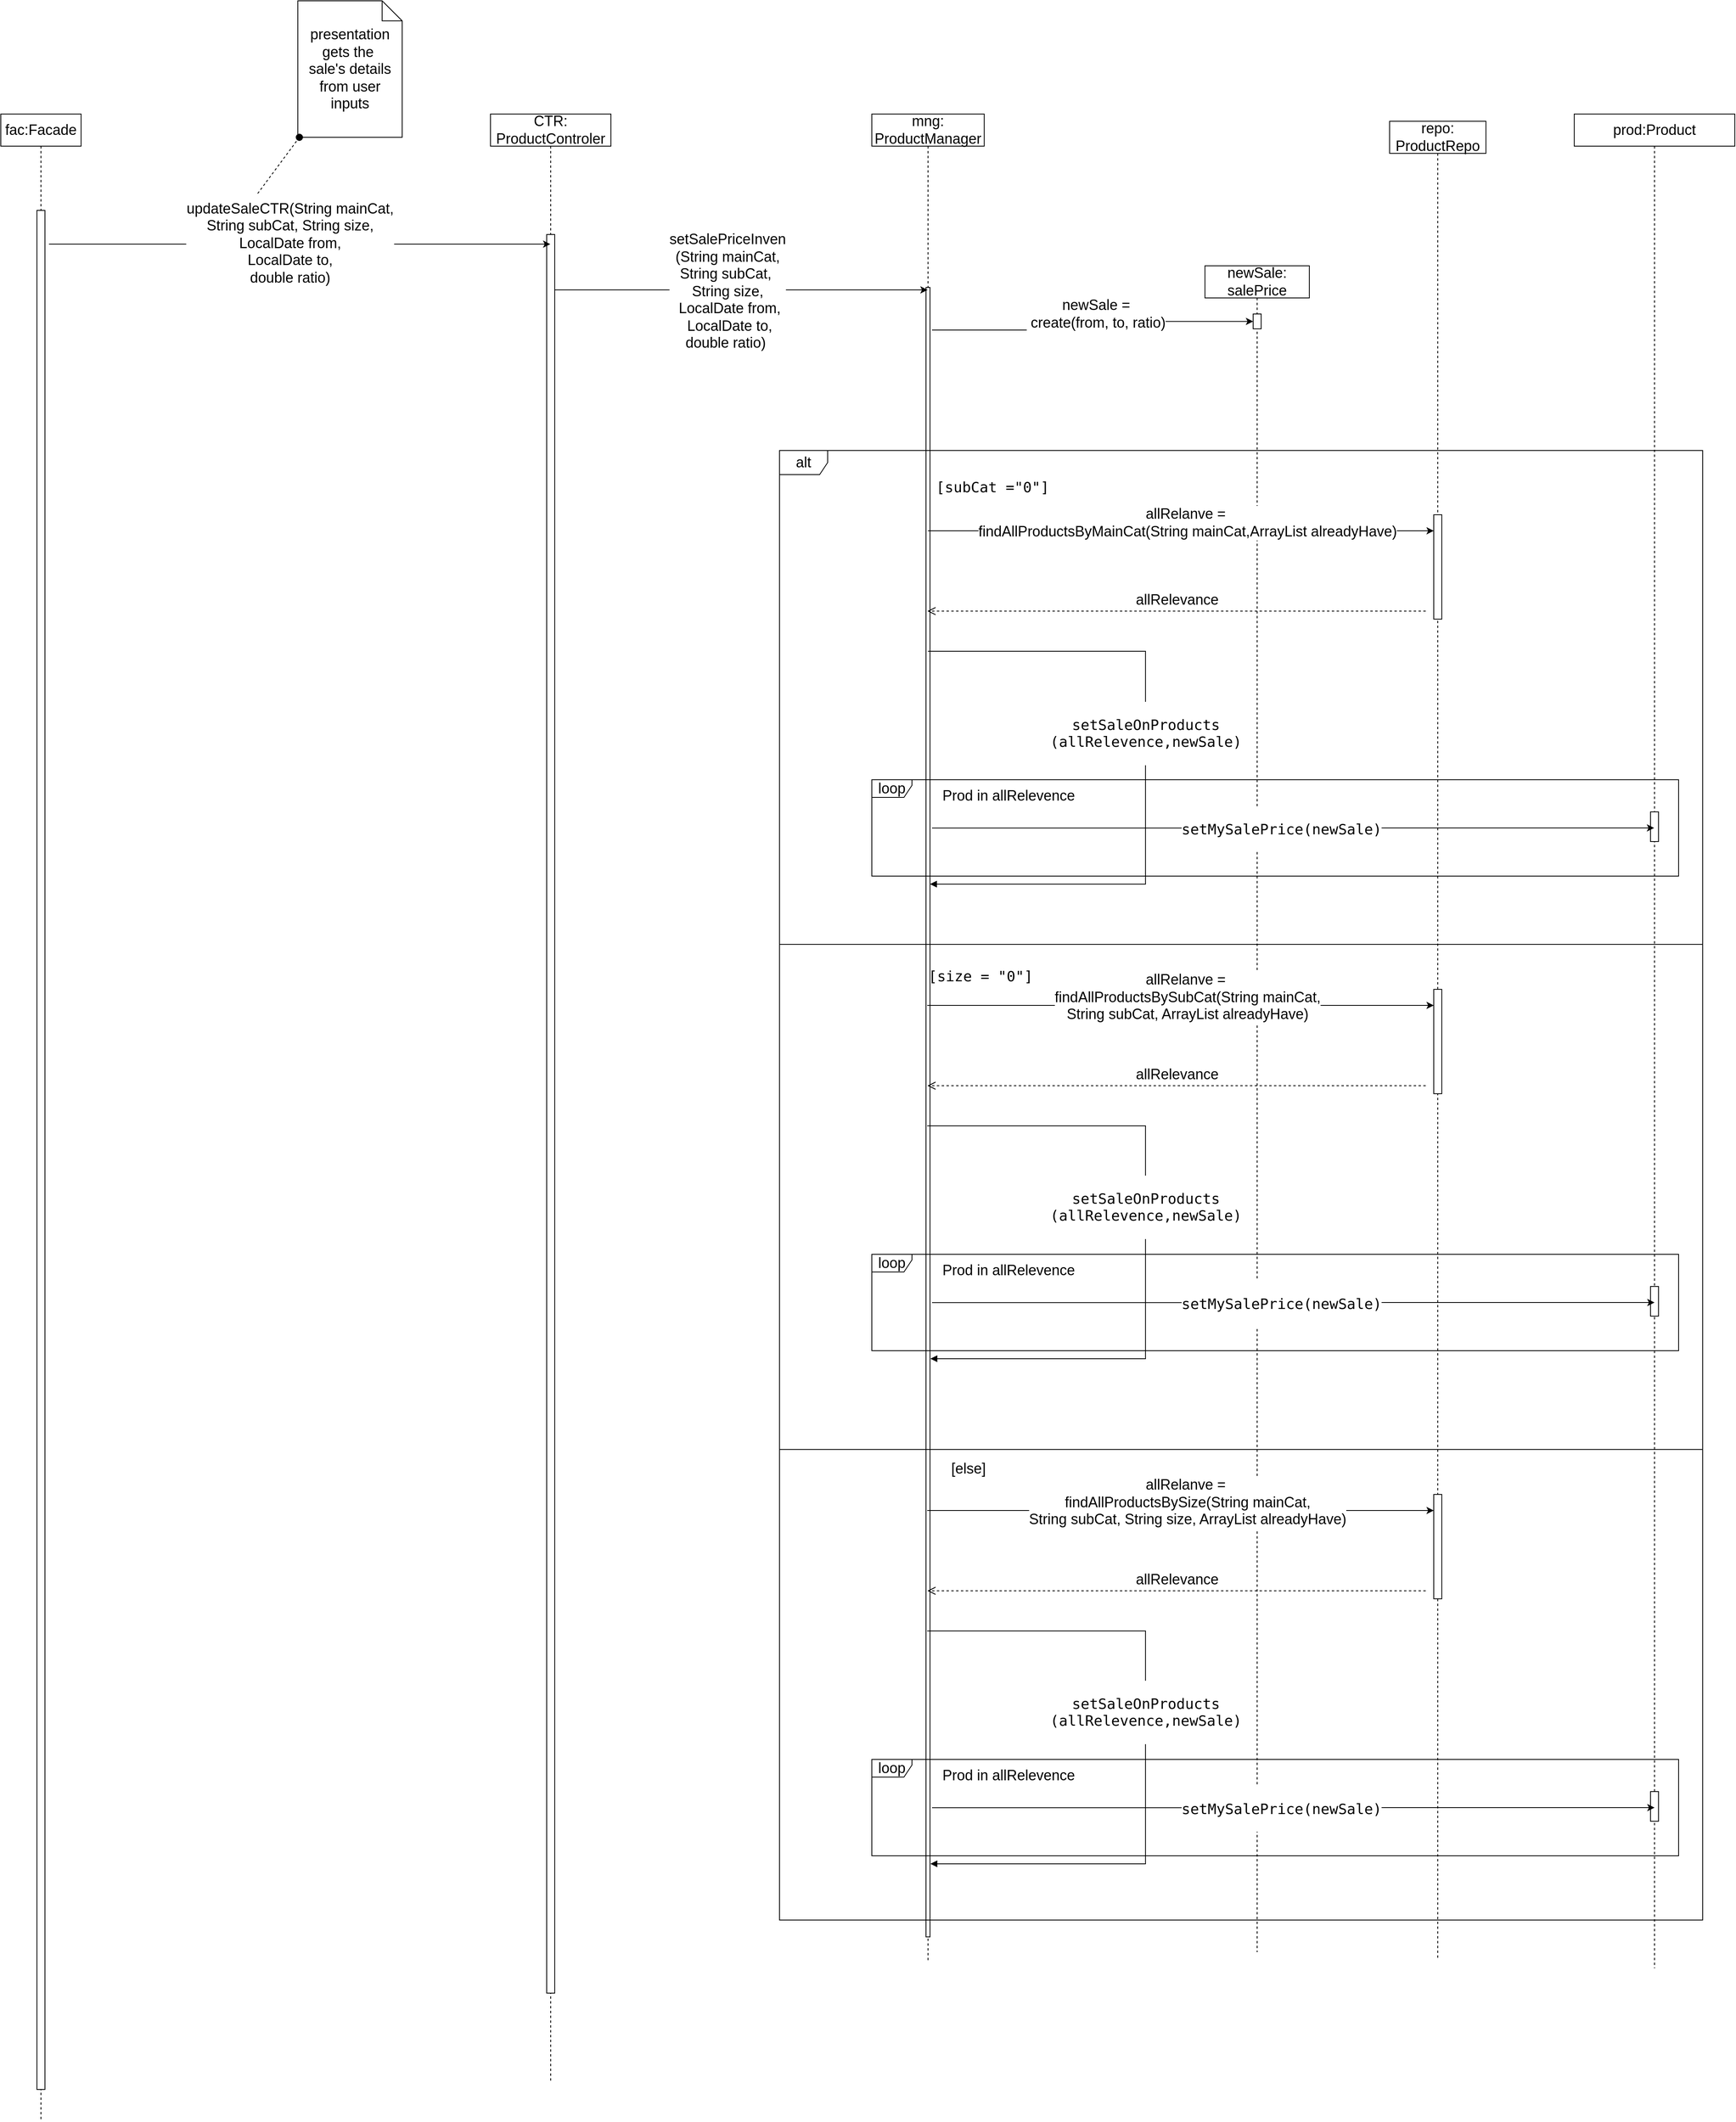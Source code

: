 <mxfile version="24.6.4" type="github">
  <diagram name="Page-1" id="2YBvvXClWsGukQMizWep">
    <mxGraphModel dx="1002" dy="569" grid="1" gridSize="10" guides="1" tooltips="1" connect="1" arrows="1" fold="1" page="1" pageScale="1" pageWidth="850" pageHeight="1100" math="0" shadow="0">
      <root>
        <mxCell id="0" />
        <mxCell id="1" parent="0" />
        <mxCell id="AZfFT43j_TAVs0j9CgRW-8" value="fac:Facade" style="shape=umlLifeline;perimeter=lifelinePerimeter;whiteSpace=wrap;html=1;container=0;dropTarget=0;collapsible=0;recursiveResize=0;outlineConnect=0;portConstraint=eastwest;newEdgeStyle={&quot;edgeStyle&quot;:&quot;elbowEdgeStyle&quot;,&quot;elbow&quot;:&quot;vertical&quot;,&quot;curved&quot;:0,&quot;rounded&quot;:0};fontSize=18;" parent="1" vertex="1">
          <mxGeometry x="60" y="181" width="100" height="2499" as="geometry" />
        </mxCell>
        <mxCell id="AZfFT43j_TAVs0j9CgRW-9" value="" style="html=1;points=[];perimeter=orthogonalPerimeter;outlineConnect=0;targetShapes=umlLifeline;portConstraint=eastwest;newEdgeStyle={&quot;edgeStyle&quot;:&quot;elbowEdgeStyle&quot;,&quot;elbow&quot;:&quot;vertical&quot;,&quot;curved&quot;:0,&quot;rounded&quot;:0};fontSize=18;" parent="AZfFT43j_TAVs0j9CgRW-8" vertex="1">
          <mxGeometry x="45" y="120" width="10" height="2340" as="geometry" />
        </mxCell>
        <mxCell id="AZfFT43j_TAVs0j9CgRW-10" value="CTR:&lt;br&gt;ProductControler" style="shape=umlLifeline;perimeter=lifelinePerimeter;whiteSpace=wrap;html=1;container=0;dropTarget=0;collapsible=0;recursiveResize=0;outlineConnect=0;portConstraint=eastwest;newEdgeStyle={&quot;edgeStyle&quot;:&quot;elbowEdgeStyle&quot;,&quot;elbow&quot;:&quot;vertical&quot;,&quot;curved&quot;:0,&quot;rounded&quot;:0};fontSize=18;" parent="1" vertex="1">
          <mxGeometry x="670" y="181" width="150" height="2449" as="geometry" />
        </mxCell>
        <mxCell id="AZfFT43j_TAVs0j9CgRW-11" value="" style="html=1;points=[];perimeter=orthogonalPerimeter;outlineConnect=0;targetShapes=umlLifeline;portConstraint=eastwest;newEdgeStyle={&quot;edgeStyle&quot;:&quot;elbowEdgeStyle&quot;,&quot;elbow&quot;:&quot;vertical&quot;,&quot;curved&quot;:0,&quot;rounded&quot;:0};fontSize=18;" parent="AZfFT43j_TAVs0j9CgRW-10" vertex="1">
          <mxGeometry x="70" y="150" width="10" height="2190" as="geometry" />
        </mxCell>
        <mxCell id="AZfFT43j_TAVs0j9CgRW-12" value="mng:&lt;br&gt;ProductManager" style="shape=umlLifeline;perimeter=lifelinePerimeter;whiteSpace=wrap;html=1;container=0;dropTarget=0;collapsible=0;recursiveResize=0;outlineConnect=0;portConstraint=eastwest;newEdgeStyle={&quot;edgeStyle&quot;:&quot;elbowEdgeStyle&quot;,&quot;elbow&quot;:&quot;vertical&quot;,&quot;curved&quot;:0,&quot;rounded&quot;:0};fontSize=18;" parent="1" vertex="1">
          <mxGeometry x="1145" y="181" width="140" height="2299" as="geometry" />
        </mxCell>
        <mxCell id="AZfFT43j_TAVs0j9CgRW-13" value="" style="html=1;points=[];perimeter=orthogonalPerimeter;outlineConnect=0;targetShapes=umlLifeline;portConstraint=eastwest;newEdgeStyle={&quot;edgeStyle&quot;:&quot;elbowEdgeStyle&quot;,&quot;elbow&quot;:&quot;vertical&quot;,&quot;curved&quot;:0,&quot;rounded&quot;:0};fontSize=18;" parent="AZfFT43j_TAVs0j9CgRW-12" vertex="1">
          <mxGeometry x="67.5" y="216" width="5" height="2054" as="geometry" />
        </mxCell>
        <mxCell id="AZfFT43j_TAVs0j9CgRW-67" value="&lt;div style=&quot;font-family: &amp;quot;JetBrains Mono&amp;quot;, monospace; font-size: 18px;&quot;&gt;&lt;pre style=&quot;font-size: 18px;&quot;&gt;&lt;font style=&quot;font-size: 18px;&quot;&gt;setSaleOnProducts&lt;br style=&quot;font-size: 18px;&quot;&gt;(allRelevence,newSale)&lt;/font&gt;&lt;/pre&gt;&lt;/div&gt;" style="html=1;verticalAlign=bottom;endArrow=block;curved=0;rounded=0;fontSize=18;" parent="AZfFT43j_TAVs0j9CgRW-12" source="AZfFT43j_TAVs0j9CgRW-12" target="AZfFT43j_TAVs0j9CgRW-13" edge="1">
          <mxGeometry width="80" relative="1" as="geometry">
            <mxPoint x="160.93" y="669" as="sourcePoint" />
            <mxPoint x="155.001" y="959" as="targetPoint" />
            <Array as="points">
              <mxPoint x="340.93" y="669" />
              <mxPoint x="340.93" y="779" />
              <mxPoint x="340.93" y="959" />
            </Array>
          </mxGeometry>
        </mxCell>
        <mxCell id="AZfFT43j_TAVs0j9CgRW-17" value="newSale:&lt;br&gt;salePrice" style="shape=umlLifeline;perimeter=lifelinePerimeter;whiteSpace=wrap;html=1;container=0;dropTarget=0;collapsible=0;recursiveResize=0;outlineConnect=0;portConstraint=eastwest;newEdgeStyle={&quot;edgeStyle&quot;:&quot;elbowEdgeStyle&quot;,&quot;elbow&quot;:&quot;vertical&quot;,&quot;curved&quot;:0,&quot;rounded&quot;:0};fontSize=18;" parent="1" vertex="1">
          <mxGeometry x="1560" y="370" width="130" height="2100" as="geometry" />
        </mxCell>
        <mxCell id="AZfFT43j_TAVs0j9CgRW-18" value="" style="html=1;points=[];perimeter=orthogonalPerimeter;outlineConnect=0;targetShapes=umlLifeline;portConstraint=eastwest;newEdgeStyle={&quot;edgeStyle&quot;:&quot;elbowEdgeStyle&quot;,&quot;elbow&quot;:&quot;vertical&quot;,&quot;curved&quot;:0,&quot;rounded&quot;:0};fontSize=18;" parent="AZfFT43j_TAVs0j9CgRW-17" vertex="1">
          <mxGeometry x="60" y="60" width="10" height="18.5" as="geometry" />
        </mxCell>
        <mxCell id="AZfFT43j_TAVs0j9CgRW-19" value="repo:&lt;br&gt;ProductRepo" style="shape=umlLifeline;perimeter=lifelinePerimeter;whiteSpace=wrap;html=1;container=0;dropTarget=0;collapsible=0;recursiveResize=0;outlineConnect=0;portConstraint=eastwest;newEdgeStyle={&quot;edgeStyle&quot;:&quot;elbowEdgeStyle&quot;,&quot;elbow&quot;:&quot;vertical&quot;,&quot;curved&quot;:0,&quot;rounded&quot;:0};fontSize=18;" parent="1" vertex="1">
          <mxGeometry x="1790" y="190" width="120" height="2290" as="geometry" />
        </mxCell>
        <mxCell id="AZfFT43j_TAVs0j9CgRW-26" value="presentation gets the&amp;nbsp;&lt;br style=&quot;font-size: 18px;&quot;&gt;sale&#39;s details from user inputs" style="shape=note2;boundedLbl=1;whiteSpace=wrap;html=1;size=25;verticalAlign=top;align=center;fontSize=18;" parent="1" vertex="1">
          <mxGeometry x="430" y="40" width="130" height="170" as="geometry" />
        </mxCell>
        <mxCell id="AZfFT43j_TAVs0j9CgRW-27" value="" style="html=1;verticalAlign=bottom;endArrow=oval;dashed=1;endSize=8;curved=0;rounded=0;endFill=1;fontSize=18;" parent="1" target="AZfFT43j_TAVs0j9CgRW-26" edge="1">
          <mxGeometry relative="1" as="geometry">
            <mxPoint x="380" y="280" as="sourcePoint" />
            <mxPoint x="380" y="360" as="targetPoint" />
          </mxGeometry>
        </mxCell>
        <mxCell id="AZfFT43j_TAVs0j9CgRW-30" style="edgeStyle=elbowEdgeStyle;rounded=0;orthogonalLoop=1;jettySize=auto;html=1;elbow=vertical;curved=0;fontSize=18;" parent="1" target="AZfFT43j_TAVs0j9CgRW-10" edge="1">
          <mxGeometry relative="1" as="geometry">
            <mxPoint x="119.997" y="343" as="sourcePoint" />
            <mxPoint x="570" y="343" as="targetPoint" />
            <Array as="points">
              <mxPoint x="361.92" y="343" />
            </Array>
          </mxGeometry>
        </mxCell>
        <mxCell id="AZfFT43j_TAVs0j9CgRW-31" value="updateSaleCTR(String mainCat, &lt;br style=&quot;font-size: 18px;&quot;&gt;String subCat, String size, &lt;br style=&quot;font-size: 18px;&quot;&gt;LocalDate from, &lt;br style=&quot;font-size: 18px;&quot;&gt;LocalDate to, &lt;br&gt;double ratio)" style="edgeLabel;html=1;align=center;verticalAlign=middle;resizable=0;points=[];fontSize=18;" parent="AZfFT43j_TAVs0j9CgRW-30" vertex="1" connectable="0">
          <mxGeometry x="-0.12" y="1" relative="1" as="geometry">
            <mxPoint x="25" as="offset" />
          </mxGeometry>
        </mxCell>
        <mxCell id="AZfFT43j_TAVs0j9CgRW-32" style="edgeStyle=elbowEdgeStyle;rounded=0;orthogonalLoop=1;jettySize=auto;html=1;elbow=vertical;curved=0;fontSize=18;" parent="1" target="AZfFT43j_TAVs0j9CgRW-12" edge="1">
          <mxGeometry relative="1" as="geometry">
            <mxPoint x="750" y="400.003" as="sourcePoint" />
            <mxPoint x="1092.5" y="400.412" as="targetPoint" />
          </mxGeometry>
        </mxCell>
        <mxCell id="AZfFT43j_TAVs0j9CgRW-33" value="setSalePriceInven&lt;br&gt;(String mainCat, &lt;br&gt;String subCat,&amp;nbsp;&lt;div style=&quot;font-size: 18px;&quot;&gt;String size,&lt;br&gt;&amp;nbsp;LocalDate from,&lt;/div&gt;&lt;div style=&quot;font-size: 18px;&quot;&gt;&amp;nbsp;LocalDate to, &lt;br&gt;double ratio)&amp;nbsp;&lt;/div&gt;" style="edgeLabel;html=1;align=center;verticalAlign=middle;resizable=0;points=[];fontSize=18;" parent="AZfFT43j_TAVs0j9CgRW-32" vertex="1" connectable="0">
          <mxGeometry x="-0.074" y="-2" relative="1" as="geometry">
            <mxPoint as="offset" />
          </mxGeometry>
        </mxCell>
        <mxCell id="AZfFT43j_TAVs0j9CgRW-34" style="edgeStyle=elbowEdgeStyle;rounded=0;orthogonalLoop=1;jettySize=auto;html=1;elbow=horizontal;curved=0;fontSize=18;" parent="1" target="AZfFT43j_TAVs0j9CgRW-18" edge="1">
          <mxGeometry relative="1" as="geometry">
            <mxPoint x="1220" y="450" as="sourcePoint" />
            <mxPoint x="1474.5" y="450.001" as="targetPoint" />
          </mxGeometry>
        </mxCell>
        <mxCell id="AZfFT43j_TAVs0j9CgRW-35" value="newSale =&lt;br&gt;&amp;nbsp;create(from, to, ratio)" style="edgeLabel;html=1;align=center;verticalAlign=middle;resizable=0;points=[];fontSize=18;" parent="AZfFT43j_TAVs0j9CgRW-34" vertex="1" connectable="0">
          <mxGeometry x="0.086" relative="1" as="geometry">
            <mxPoint x="-9" y="-10" as="offset" />
          </mxGeometry>
        </mxCell>
        <UserObject label="&lt;div style=&quot;font-family: &amp;quot;JetBrains Mono&amp;quot;, monospace; font-size: 18px;&quot;&gt;&lt;pre style=&quot;font-size: 18px;&quot;&gt;&lt;font style=&quot;font-size: 18px;&quot;&gt;[subCat =&quot;0&quot;]&lt;/font&gt;&lt;/pre&gt;&lt;/div&gt;" link="&lt;div style=&quot;background-color:#2b2b2b;color:#a9b7c6;font-family:&#39;JetBrains Mono&#39;,monospace;font-size:9.8pt;&quot;&gt;&lt;pre&gt;subCat.equals(&lt;span style=&quot;color:#6a8759;&quot;&gt;&quot;0&quot;&lt;/span&gt;)&lt;/pre&gt;&lt;/div&gt;" id="AZfFT43j_TAVs0j9CgRW-47">
          <mxCell style="text;html=1;align=center;verticalAlign=middle;resizable=0;points=[];autosize=1;strokeColor=none;fillColor=none;fontSize=18;" parent="1" vertex="1">
            <mxGeometry x="1220" y="610" width="150" height="70" as="geometry" />
          </mxCell>
        </UserObject>
        <mxCell id="AZfFT43j_TAVs0j9CgRW-49" value="alt" style="shape=umlFrame;whiteSpace=wrap;html=1;pointerEvents=0;fontSize=18;" parent="1" vertex="1">
          <mxGeometry x="1030" y="600" width="1150" height="1830" as="geometry" />
        </mxCell>
        <mxCell id="AZfFT43j_TAVs0j9CgRW-51" value="" style="html=1;points=[];perimeter=orthogonalPerimeter;outlineConnect=0;targetShapes=umlLifeline;portConstraint=eastwest;newEdgeStyle={&quot;edgeStyle&quot;:&quot;elbowEdgeStyle&quot;,&quot;elbow&quot;:&quot;vertical&quot;,&quot;curved&quot;:0,&quot;rounded&quot;:0};fontSize=18;" parent="1" vertex="1">
          <mxGeometry x="1845" y="680" width="10" height="130" as="geometry" />
        </mxCell>
        <mxCell id="AZfFT43j_TAVs0j9CgRW-50" style="edgeStyle=elbowEdgeStyle;rounded=0;orthogonalLoop=1;jettySize=auto;html=1;elbow=vertical;curved=0;fontSize=18;" parent="1" source="AZfFT43j_TAVs0j9CgRW-12" edge="1">
          <mxGeometry relative="1" as="geometry">
            <mxPoint x="1230" y="700.68" as="sourcePoint" />
            <mxPoint x="1845" y="700.144" as="targetPoint" />
          </mxGeometry>
        </mxCell>
        <mxCell id="AZfFT43j_TAVs0j9CgRW-52" value="allRelanve =&amp;nbsp;&lt;div style=&quot;font-size: 18px;&quot;&gt;findAllProductsByMainCat(String mainCat,ArrayList alreadyHave)&lt;/div&gt;" style="edgeLabel;html=1;align=center;verticalAlign=middle;resizable=0;points=[];fontSize=18;" parent="AZfFT43j_TAVs0j9CgRW-50" vertex="1" connectable="0">
          <mxGeometry x="0.028" relative="1" as="geometry">
            <mxPoint x="-1" y="-10" as="offset" />
          </mxGeometry>
        </mxCell>
        <mxCell id="AZfFT43j_TAVs0j9CgRW-63" value="&lt;font style=&quot;font-size: 18px;&quot;&gt;allRelevance&lt;/font&gt;" style="html=1;verticalAlign=bottom;endArrow=open;dashed=1;endSize=8;curved=0;rounded=0;fontSize=18;" parent="1" edge="1">
          <mxGeometry relative="1" as="geometry">
            <mxPoint x="1835" y="800.0" as="sourcePoint" />
            <mxPoint x="1214.324" y="800.0" as="targetPoint" />
          </mxGeometry>
        </mxCell>
        <mxCell id="AZfFT43j_TAVs0j9CgRW-69" value="loop" style="shape=umlFrame;whiteSpace=wrap;html=1;pointerEvents=0;width=50;height=22;fontSize=18;" parent="1" vertex="1">
          <mxGeometry x="1145" y="1010" width="1005" height="120" as="geometry" />
        </mxCell>
        <mxCell id="AZfFT43j_TAVs0j9CgRW-71" value="&lt;font style=&quot;font-size: 18px;&quot;&gt;Prod in&amp;nbsp;&lt;span style=&quot;background-color: rgb(255, 255, 255); font-size: 18px;&quot;&gt;allRelevence&lt;/span&gt;&lt;/font&gt;" style="text;html=1;align=center;verticalAlign=middle;resizable=0;points=[];autosize=1;strokeColor=none;fillColor=none;fontSize=18;" parent="1" vertex="1">
          <mxGeometry x="1220" y="1010" width="190" height="40" as="geometry" />
        </mxCell>
        <mxCell id="AZfFT43j_TAVs0j9CgRW-72" value="prod:Product" style="shape=umlLifeline;perimeter=lifelinePerimeter;whiteSpace=wrap;html=1;container=0;dropTarget=0;collapsible=0;recursiveResize=0;outlineConnect=0;portConstraint=eastwest;newEdgeStyle={&quot;edgeStyle&quot;:&quot;elbowEdgeStyle&quot;,&quot;elbow&quot;:&quot;vertical&quot;,&quot;curved&quot;:0,&quot;rounded&quot;:0};fontSize=18;" parent="1" vertex="1">
          <mxGeometry x="2020" y="181" width="200" height="2309" as="geometry" />
        </mxCell>
        <mxCell id="AZfFT43j_TAVs0j9CgRW-73" value="" style="html=1;points=[];perimeter=orthogonalPerimeter;outlineConnect=0;targetShapes=umlLifeline;portConstraint=eastwest;newEdgeStyle={&quot;edgeStyle&quot;:&quot;elbowEdgeStyle&quot;,&quot;elbow&quot;:&quot;vertical&quot;,&quot;curved&quot;:0,&quot;rounded&quot;:0};fontSize=18;" parent="AZfFT43j_TAVs0j9CgRW-72" vertex="1">
          <mxGeometry x="95" y="869" width="10" height="37" as="geometry" />
        </mxCell>
        <mxCell id="AZfFT43j_TAVs0j9CgRW-75" value="" style="edgeStyle=elbowEdgeStyle;rounded=0;orthogonalLoop=1;jettySize=auto;html=1;elbow=vertical;curved=0;fontSize=18;" parent="1" target="AZfFT43j_TAVs0j9CgRW-72" edge="1">
          <mxGeometry relative="1" as="geometry">
            <mxPoint x="1220" y="1070.137" as="sourcePoint" />
            <mxPoint x="1990" y="1070" as="targetPoint" />
          </mxGeometry>
        </mxCell>
        <mxCell id="AZfFT43j_TAVs0j9CgRW-76" value="&lt;div style=&quot;font-family: &amp;quot;JetBrains Mono&amp;quot;, monospace; font-size: 18px;&quot;&gt;&lt;pre style=&quot;font-size: 18px;&quot;&gt;setMySalePrice(newSale)&lt;/pre&gt;&lt;/div&gt;" style="edgeLabel;html=1;align=center;verticalAlign=middle;resizable=0;points=[];fontSize=18;" parent="AZfFT43j_TAVs0j9CgRW-75" vertex="1" connectable="0">
          <mxGeometry x="-0.034" y="-1" relative="1" as="geometry">
            <mxPoint as="offset" />
          </mxGeometry>
        </mxCell>
        <mxCell id="AZfFT43j_TAVs0j9CgRW-87" value="" style="line;strokeWidth=1;fillColor=none;align=left;verticalAlign=middle;spacingTop=-1;spacingLeft=3;spacingRight=3;rotatable=0;labelPosition=right;points=[];portConstraint=eastwest;strokeColor=inherit;fontSize=18;" parent="1" vertex="1">
          <mxGeometry x="1030" y="1211" width="1150" height="8" as="geometry" />
        </mxCell>
        <UserObject label="&lt;div style=&quot;font-family: &amp;quot;JetBrains Mono&amp;quot;, monospace; font-size: 18px;&quot;&gt;&lt;pre style=&quot;font-size: 18px;&quot;&gt;&lt;font style=&quot;font-size: 18px;&quot;&gt;[size = &quot;0&quot;]&lt;/font&gt;&lt;/pre&gt;&lt;/div&gt;" link="&lt;div style=&quot;background-color:#2b2b2b;color:#a9b7c6;font-family:&#39;JetBrains Mono&#39;,monospace;font-size:9.8pt;&quot;&gt;&lt;pre&gt;subCat.equals(&lt;span style=&quot;color:#6a8759;&quot;&gt;&quot;0&quot;&lt;/span&gt;)&lt;/pre&gt;&lt;/div&gt;" id="AZfFT43j_TAVs0j9CgRW-88">
          <mxCell style="text;html=1;align=center;verticalAlign=middle;resizable=0;points=[];autosize=1;strokeColor=none;fillColor=none;fontSize=18;" parent="1" vertex="1">
            <mxGeometry x="1210" y="1219" width="140" height="70" as="geometry" />
          </mxCell>
        </UserObject>
        <mxCell id="AZfFT43j_TAVs0j9CgRW-124" value="" style="line;strokeWidth=1;fillColor=none;align=left;verticalAlign=middle;spacingTop=-1;spacingLeft=3;spacingRight=3;rotatable=0;labelPosition=right;points=[];portConstraint=eastwest;strokeColor=inherit;fontSize=18;" parent="1" vertex="1">
          <mxGeometry x="1030" y="1840" width="1150" height="8" as="geometry" />
        </mxCell>
        <mxCell id="AZfFT43j_TAVs0j9CgRW-125" value="[else]" style="text;html=1;align=center;verticalAlign=middle;resizable=0;points=[];autosize=1;strokeColor=none;fillColor=none;fontSize=18;" parent="1" vertex="1">
          <mxGeometry x="1230" y="1848" width="70" height="40" as="geometry" />
        </mxCell>
        <mxCell id="AZfFT43j_TAVs0j9CgRW-160" value="&lt;div style=&quot;font-family: &amp;quot;JetBrains Mono&amp;quot;, monospace; font-size: 18px;&quot;&gt;&lt;pre style=&quot;font-size: 18px;&quot;&gt;&lt;font style=&quot;font-size: 18px;&quot;&gt;setSaleOnProducts&lt;br style=&quot;font-size: 18px;&quot;&gt;(allRelevence,newSale)&lt;/font&gt;&lt;/pre&gt;&lt;/div&gt;" style="html=1;verticalAlign=bottom;endArrow=block;curved=0;rounded=0;fontSize=18;" parent="1" edge="1">
          <mxGeometry width="80" relative="1" as="geometry">
            <mxPoint x="1214" y="1441" as="sourcePoint" />
            <mxPoint x="1218" y="1731" as="targetPoint" />
            <Array as="points">
              <mxPoint x="1485.93" y="1441" />
              <mxPoint x="1485.93" y="1551" />
              <mxPoint x="1485.93" y="1731" />
            </Array>
          </mxGeometry>
        </mxCell>
        <mxCell id="AZfFT43j_TAVs0j9CgRW-162" value="" style="html=1;points=[];perimeter=orthogonalPerimeter;outlineConnect=0;targetShapes=umlLifeline;portConstraint=eastwest;newEdgeStyle={&quot;edgeStyle&quot;:&quot;elbowEdgeStyle&quot;,&quot;elbow&quot;:&quot;vertical&quot;,&quot;curved&quot;:0,&quot;rounded&quot;:0};fontSize=18;" parent="1" vertex="1">
          <mxGeometry x="1845" y="1271" width="10" height="130" as="geometry" />
        </mxCell>
        <mxCell id="AZfFT43j_TAVs0j9CgRW-163" style="edgeStyle=elbowEdgeStyle;rounded=0;orthogonalLoop=1;jettySize=auto;html=1;elbow=vertical;curved=0;fontSize=18;" parent="1" edge="1">
          <mxGeometry relative="1" as="geometry">
            <mxPoint x="1214" y="1291" as="sourcePoint" />
            <mxPoint x="1845" y="1291.144" as="targetPoint" />
          </mxGeometry>
        </mxCell>
        <mxCell id="AZfFT43j_TAVs0j9CgRW-164" value="allRelanve =&amp;nbsp;&lt;div style=&quot;font-size: 18px;&quot;&gt;findAllProductsBySubCat(String mainCat,&lt;br&gt;String subCat, ArrayList alreadyHave)&lt;/div&gt;" style="edgeLabel;html=1;align=center;verticalAlign=middle;resizable=0;points=[];fontSize=18;" parent="AZfFT43j_TAVs0j9CgRW-163" vertex="1" connectable="0">
          <mxGeometry x="0.028" relative="1" as="geometry">
            <mxPoint x="-1" y="-10" as="offset" />
          </mxGeometry>
        </mxCell>
        <mxCell id="AZfFT43j_TAVs0j9CgRW-165" value="&lt;font style=&quot;font-size: 18px;&quot;&gt;allRelevance&lt;/font&gt;" style="html=1;verticalAlign=bottom;endArrow=open;dashed=1;endSize=8;curved=0;rounded=0;fontSize=18;" parent="1" edge="1">
          <mxGeometry relative="1" as="geometry">
            <mxPoint x="1835" y="1391.0" as="sourcePoint" />
            <mxPoint x="1214.324" y="1391.0" as="targetPoint" />
          </mxGeometry>
        </mxCell>
        <mxCell id="AZfFT43j_TAVs0j9CgRW-166" value="loop" style="shape=umlFrame;whiteSpace=wrap;html=1;pointerEvents=0;width=50;height=22;fontSize=18;" parent="1" vertex="1">
          <mxGeometry x="1145" y="1601" width="1005" height="120" as="geometry" />
        </mxCell>
        <mxCell id="AZfFT43j_TAVs0j9CgRW-167" value="&lt;font style=&quot;font-size: 18px;&quot;&gt;Prod in&amp;nbsp;&lt;span style=&quot;background-color: rgb(255, 255, 255); font-size: 18px;&quot;&gt;allRelevence&lt;/span&gt;&lt;/font&gt;" style="text;html=1;align=center;verticalAlign=middle;resizable=0;points=[];autosize=1;strokeColor=none;fillColor=none;fontSize=18;" parent="1" vertex="1">
          <mxGeometry x="1220" y="1601" width="190" height="40" as="geometry" />
        </mxCell>
        <mxCell id="AZfFT43j_TAVs0j9CgRW-168" value="" style="html=1;points=[];perimeter=orthogonalPerimeter;outlineConnect=0;targetShapes=umlLifeline;portConstraint=eastwest;newEdgeStyle={&quot;edgeStyle&quot;:&quot;elbowEdgeStyle&quot;,&quot;elbow&quot;:&quot;vertical&quot;,&quot;curved&quot;:0,&quot;rounded&quot;:0};fontSize=18;" parent="1" vertex="1">
          <mxGeometry x="2115" y="1641" width="10" height="37" as="geometry" />
        </mxCell>
        <mxCell id="AZfFT43j_TAVs0j9CgRW-169" value="" style="edgeStyle=elbowEdgeStyle;rounded=0;orthogonalLoop=1;jettySize=auto;html=1;elbow=vertical;curved=0;fontSize=18;" parent="1" edge="1">
          <mxGeometry relative="1" as="geometry">
            <mxPoint x="1220" y="1661.137" as="sourcePoint" />
            <mxPoint x="2120" y="1661" as="targetPoint" />
          </mxGeometry>
        </mxCell>
        <mxCell id="AZfFT43j_TAVs0j9CgRW-170" value="&lt;div style=&quot;font-family: &amp;quot;JetBrains Mono&amp;quot;, monospace; font-size: 18px;&quot;&gt;&lt;pre style=&quot;font-size: 18px;&quot;&gt;setMySalePrice(newSale)&lt;/pre&gt;&lt;/div&gt;" style="edgeLabel;html=1;align=center;verticalAlign=middle;resizable=0;points=[];fontSize=18;" parent="AZfFT43j_TAVs0j9CgRW-169" vertex="1" connectable="0">
          <mxGeometry x="-0.034" y="-1" relative="1" as="geometry">
            <mxPoint as="offset" />
          </mxGeometry>
        </mxCell>
        <mxCell id="AZfFT43j_TAVs0j9CgRW-183" value="&lt;div style=&quot;font-family: &amp;quot;JetBrains Mono&amp;quot;, monospace; font-size: 18px;&quot;&gt;&lt;pre style=&quot;font-size: 18px;&quot;&gt;&lt;font style=&quot;font-size: 18px;&quot;&gt;setSaleOnProducts&lt;br style=&quot;font-size: 18px;&quot;&gt;(allRelevence,newSale)&lt;/font&gt;&lt;/pre&gt;&lt;/div&gt;" style="html=1;verticalAlign=bottom;endArrow=block;curved=0;rounded=0;fontSize=18;" parent="1" edge="1">
          <mxGeometry width="80" relative="1" as="geometry">
            <mxPoint x="1214" y="2070" as="sourcePoint" />
            <mxPoint x="1218" y="2360" as="targetPoint" />
            <Array as="points">
              <mxPoint x="1485.93" y="2070" />
              <mxPoint x="1485.93" y="2180" />
              <mxPoint x="1485.93" y="2360" />
            </Array>
          </mxGeometry>
        </mxCell>
        <mxCell id="AZfFT43j_TAVs0j9CgRW-184" value="" style="html=1;points=[];perimeter=orthogonalPerimeter;outlineConnect=0;targetShapes=umlLifeline;portConstraint=eastwest;newEdgeStyle={&quot;edgeStyle&quot;:&quot;elbowEdgeStyle&quot;,&quot;elbow&quot;:&quot;vertical&quot;,&quot;curved&quot;:0,&quot;rounded&quot;:0};fontSize=18;" parent="1" vertex="1">
          <mxGeometry x="1845" y="1900" width="10" height="130" as="geometry" />
        </mxCell>
        <mxCell id="AZfFT43j_TAVs0j9CgRW-185" style="edgeStyle=elbowEdgeStyle;rounded=0;orthogonalLoop=1;jettySize=auto;html=1;elbow=vertical;curved=0;fontSize=18;" parent="1" edge="1">
          <mxGeometry relative="1" as="geometry">
            <mxPoint x="1214" y="1920" as="sourcePoint" />
            <mxPoint x="1845" y="1920.144" as="targetPoint" />
          </mxGeometry>
        </mxCell>
        <mxCell id="AZfFT43j_TAVs0j9CgRW-186" value="allRelanve =&amp;nbsp;&lt;div style=&quot;font-size: 18px;&quot;&gt;findAllProductsBySize(String mainCat,&lt;br&gt;String subCat, String size, ArrayList alreadyHave)&lt;/div&gt;" style="edgeLabel;html=1;align=center;verticalAlign=middle;resizable=0;points=[];fontSize=18;" parent="AZfFT43j_TAVs0j9CgRW-185" vertex="1" connectable="0">
          <mxGeometry x="0.028" relative="1" as="geometry">
            <mxPoint x="-1" y="-10" as="offset" />
          </mxGeometry>
        </mxCell>
        <mxCell id="AZfFT43j_TAVs0j9CgRW-187" value="&lt;font style=&quot;font-size: 18px;&quot;&gt;allRelevance&lt;/font&gt;" style="html=1;verticalAlign=bottom;endArrow=open;dashed=1;endSize=8;curved=0;rounded=0;fontSize=18;" parent="1" edge="1">
          <mxGeometry relative="1" as="geometry">
            <mxPoint x="1835" y="2020.0" as="sourcePoint" />
            <mxPoint x="1214.324" y="2020.0" as="targetPoint" />
          </mxGeometry>
        </mxCell>
        <mxCell id="AZfFT43j_TAVs0j9CgRW-188" value="loop" style="shape=umlFrame;whiteSpace=wrap;html=1;pointerEvents=0;width=50;height=22;fontSize=18;" parent="1" vertex="1">
          <mxGeometry x="1145" y="2230" width="1005" height="120" as="geometry" />
        </mxCell>
        <mxCell id="AZfFT43j_TAVs0j9CgRW-189" value="&lt;font style=&quot;font-size: 18px;&quot;&gt;Prod in&amp;nbsp;&lt;span style=&quot;background-color: rgb(255, 255, 255); font-size: 18px;&quot;&gt;allRelevence&lt;/span&gt;&lt;/font&gt;" style="text;html=1;align=center;verticalAlign=middle;resizable=0;points=[];autosize=1;strokeColor=none;fillColor=none;fontSize=18;" parent="1" vertex="1">
          <mxGeometry x="1220" y="2230" width="190" height="40" as="geometry" />
        </mxCell>
        <mxCell id="AZfFT43j_TAVs0j9CgRW-190" value="" style="html=1;points=[];perimeter=orthogonalPerimeter;outlineConnect=0;targetShapes=umlLifeline;portConstraint=eastwest;newEdgeStyle={&quot;edgeStyle&quot;:&quot;elbowEdgeStyle&quot;,&quot;elbow&quot;:&quot;vertical&quot;,&quot;curved&quot;:0,&quot;rounded&quot;:0};fontSize=18;" parent="1" vertex="1">
          <mxGeometry x="2115" y="2270" width="10" height="37" as="geometry" />
        </mxCell>
        <mxCell id="AZfFT43j_TAVs0j9CgRW-191" value="" style="edgeStyle=elbowEdgeStyle;rounded=0;orthogonalLoop=1;jettySize=auto;html=1;elbow=vertical;curved=0;fontSize=18;" parent="1" edge="1">
          <mxGeometry relative="1" as="geometry">
            <mxPoint x="1220" y="2290.137" as="sourcePoint" />
            <mxPoint x="2120" y="2290" as="targetPoint" />
          </mxGeometry>
        </mxCell>
        <mxCell id="AZfFT43j_TAVs0j9CgRW-192" value="&lt;div style=&quot;font-family: &amp;quot;JetBrains Mono&amp;quot;, monospace; font-size: 18px;&quot;&gt;&lt;pre style=&quot;font-size: 18px;&quot;&gt;setMySalePrice(newSale)&lt;/pre&gt;&lt;/div&gt;" style="edgeLabel;html=1;align=center;verticalAlign=middle;resizable=0;points=[];fontSize=18;" parent="AZfFT43j_TAVs0j9CgRW-191" vertex="1" connectable="0">
          <mxGeometry x="-0.034" y="-1" relative="1" as="geometry">
            <mxPoint as="offset" />
          </mxGeometry>
        </mxCell>
      </root>
    </mxGraphModel>
  </diagram>
</mxfile>
